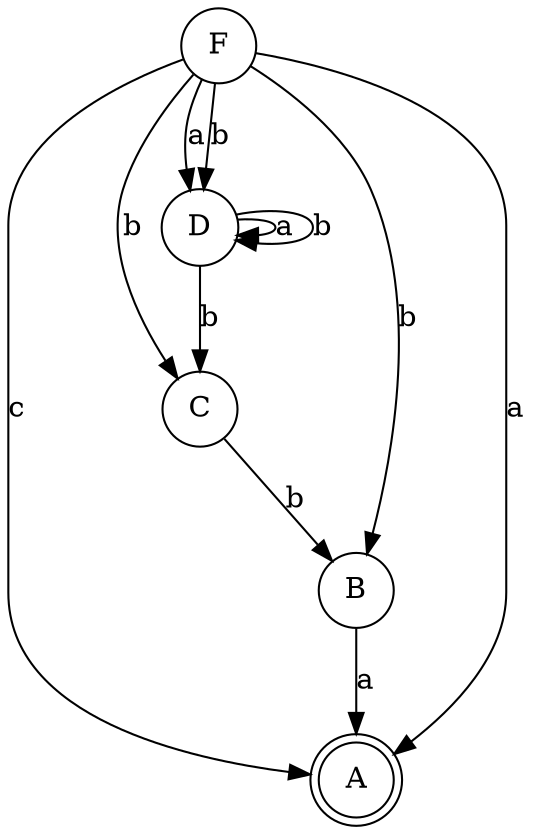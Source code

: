 digraph{
node[shape=circle] NodeF [label="F"];
node[shape=circle] NodeB [label="B"];
node[shape=doublecircle] NodeA [label="A"];
node[shape=circle] NodeD [label="D"];
node[shape=circle] NodeC [label="C"];
NodeB->NodeA [label="a"];
NodeF->NodeD [label="a"];
NodeC->NodeB [label="b"];
NodeF->NodeA [label="c"];
NodeD->NodeC [label="b"];
NodeF->NodeD [label="b"];
NodeD->NodeD [label="a"];
NodeF->NodeB [label="b"];
NodeD->NodeD [label="b"];
NodeF->NodeA [label="a"];
NodeF->NodeC [label="b"];
}
